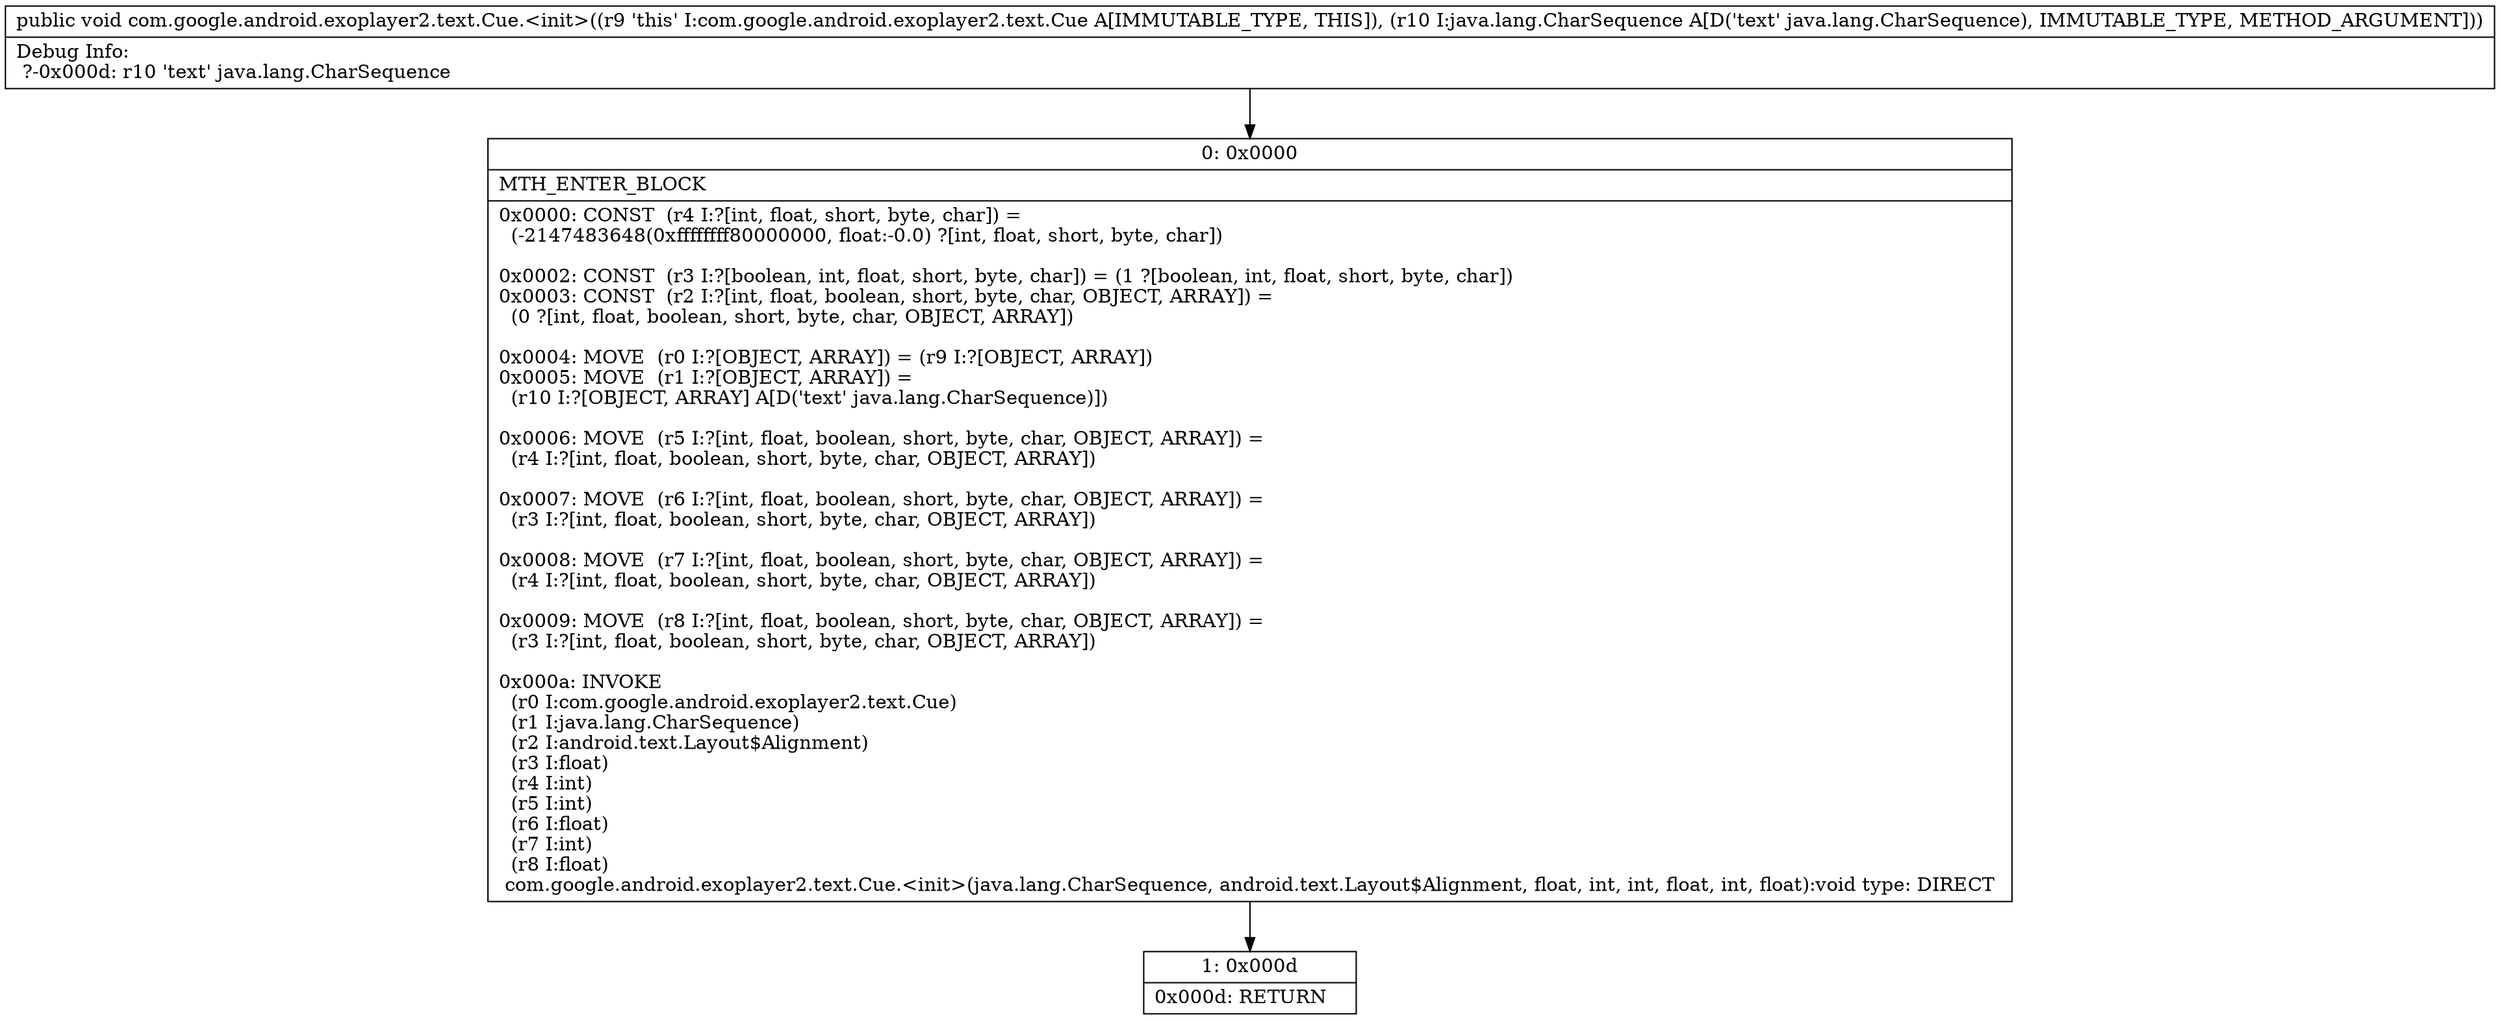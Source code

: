 digraph "CFG forcom.google.android.exoplayer2.text.Cue.\<init\>(Ljava\/lang\/CharSequence;)V" {
Node_0 [shape=record,label="{0\:\ 0x0000|MTH_ENTER_BLOCK\l|0x0000: CONST  (r4 I:?[int, float, short, byte, char]) = \l  (\-2147483648(0xffffffff80000000, float:\-0.0) ?[int, float, short, byte, char])\l \l0x0002: CONST  (r3 I:?[boolean, int, float, short, byte, char]) = (1 ?[boolean, int, float, short, byte, char]) \l0x0003: CONST  (r2 I:?[int, float, boolean, short, byte, char, OBJECT, ARRAY]) = \l  (0 ?[int, float, boolean, short, byte, char, OBJECT, ARRAY])\l \l0x0004: MOVE  (r0 I:?[OBJECT, ARRAY]) = (r9 I:?[OBJECT, ARRAY]) \l0x0005: MOVE  (r1 I:?[OBJECT, ARRAY]) = \l  (r10 I:?[OBJECT, ARRAY] A[D('text' java.lang.CharSequence)])\l \l0x0006: MOVE  (r5 I:?[int, float, boolean, short, byte, char, OBJECT, ARRAY]) = \l  (r4 I:?[int, float, boolean, short, byte, char, OBJECT, ARRAY])\l \l0x0007: MOVE  (r6 I:?[int, float, boolean, short, byte, char, OBJECT, ARRAY]) = \l  (r3 I:?[int, float, boolean, short, byte, char, OBJECT, ARRAY])\l \l0x0008: MOVE  (r7 I:?[int, float, boolean, short, byte, char, OBJECT, ARRAY]) = \l  (r4 I:?[int, float, boolean, short, byte, char, OBJECT, ARRAY])\l \l0x0009: MOVE  (r8 I:?[int, float, boolean, short, byte, char, OBJECT, ARRAY]) = \l  (r3 I:?[int, float, boolean, short, byte, char, OBJECT, ARRAY])\l \l0x000a: INVOKE  \l  (r0 I:com.google.android.exoplayer2.text.Cue)\l  (r1 I:java.lang.CharSequence)\l  (r2 I:android.text.Layout$Alignment)\l  (r3 I:float)\l  (r4 I:int)\l  (r5 I:int)\l  (r6 I:float)\l  (r7 I:int)\l  (r8 I:float)\l com.google.android.exoplayer2.text.Cue.\<init\>(java.lang.CharSequence, android.text.Layout$Alignment, float, int, int, float, int, float):void type: DIRECT \l}"];
Node_1 [shape=record,label="{1\:\ 0x000d|0x000d: RETURN   \l}"];
MethodNode[shape=record,label="{public void com.google.android.exoplayer2.text.Cue.\<init\>((r9 'this' I:com.google.android.exoplayer2.text.Cue A[IMMUTABLE_TYPE, THIS]), (r10 I:java.lang.CharSequence A[D('text' java.lang.CharSequence), IMMUTABLE_TYPE, METHOD_ARGUMENT]))  | Debug Info:\l  ?\-0x000d: r10 'text' java.lang.CharSequence\l}"];
MethodNode -> Node_0;
Node_0 -> Node_1;
}

